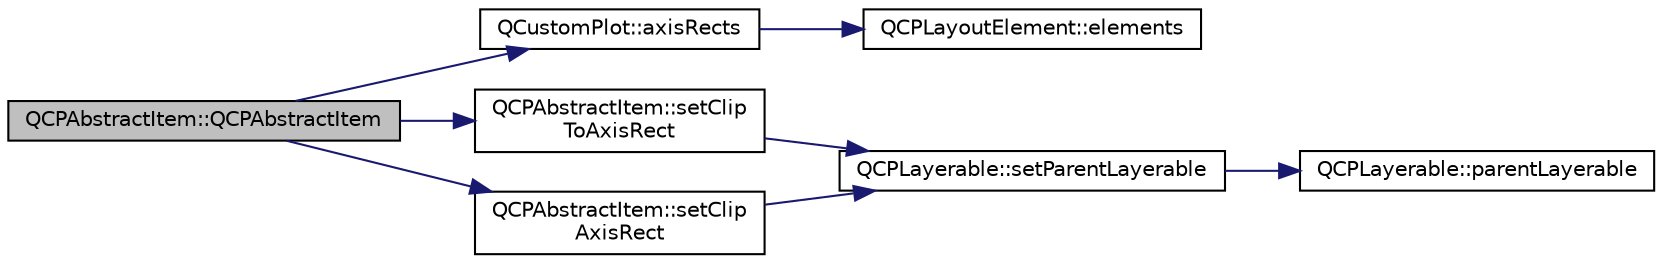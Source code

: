 digraph "QCPAbstractItem::QCPAbstractItem"
{
  edge [fontname="Helvetica",fontsize="10",labelfontname="Helvetica",labelfontsize="10"];
  node [fontname="Helvetica",fontsize="10",shape=record];
  rankdir="LR";
  Node0 [label="QCPAbstractItem::QCPAbstractItem",height=0.2,width=0.4,color="black", fillcolor="grey75", style="filled", fontcolor="black"];
  Node0 -> Node1 [color="midnightblue",fontsize="10",style="solid",fontname="Helvetica"];
  Node1 [label="QCustomPlot::axisRects",height=0.2,width=0.4,color="black", fillcolor="white", style="filled",URL="$class_q_custom_plot.html#a12af771429e2d7e313c8c5d5fca068fe"];
  Node1 -> Node2 [color="midnightblue",fontsize="10",style="solid",fontname="Helvetica"];
  Node2 [label="QCPLayoutElement::elements",height=0.2,width=0.4,color="black", fillcolor="white", style="filled",URL="$class_q_c_p_layout_element.html#a76dec8cb31e498994a944d7647a43309"];
  Node0 -> Node3 [color="midnightblue",fontsize="10",style="solid",fontname="Helvetica"];
  Node3 [label="QCPAbstractItem::setClip\lToAxisRect",height=0.2,width=0.4,color="black", fillcolor="white", style="filled",URL="$class_q_c_p_abstract_item.html#a39e05b9d4176b9accafc746d16ca6a06"];
  Node3 -> Node4 [color="midnightblue",fontsize="10",style="solid",fontname="Helvetica"];
  Node4 [label="QCPLayerable::setParentLayerable",height=0.2,width=0.4,color="black", fillcolor="white", style="filled",URL="$class_q_c_p_layerable.html#aa23c893671f1f6744ac235cf2204cf3a"];
  Node4 -> Node5 [color="midnightblue",fontsize="10",style="solid",fontname="Helvetica"];
  Node5 [label="QCPLayerable::parentLayerable",height=0.2,width=0.4,color="black", fillcolor="white", style="filled",URL="$class_q_c_p_layerable.html#aa78b7e644d2c519e1a9a6f2ac5fcd858"];
  Node0 -> Node6 [color="midnightblue",fontsize="10",style="solid",fontname="Helvetica"];
  Node6 [label="QCPAbstractItem::setClip\lAxisRect",height=0.2,width=0.4,color="black", fillcolor="white", style="filled",URL="$class_q_c_p_abstract_item.html#a7dc75fcbcd10206fe0b75d757ea7a347"];
  Node6 -> Node4 [color="midnightblue",fontsize="10",style="solid",fontname="Helvetica"];
}
